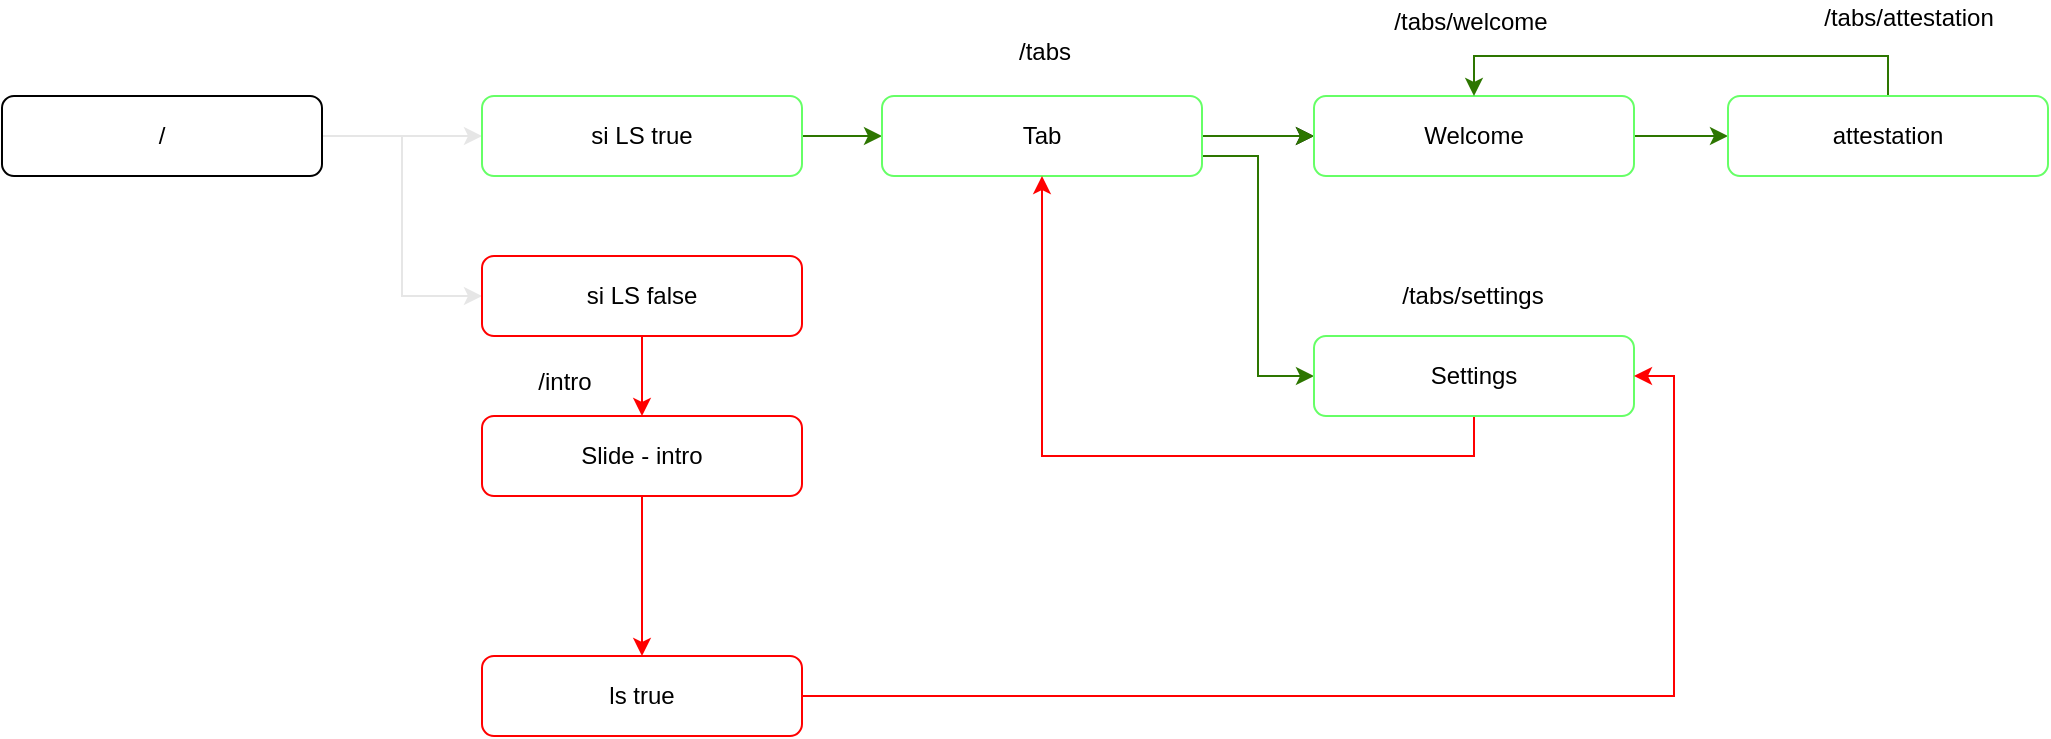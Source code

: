 <mxfile version="13.10.0" type="embed">
    <diagram id="2aqZPsSlmfOprvuGqqeM" name="Page-1">
        <mxGraphModel dx="1146" dy="1183" grid="0" gridSize="10" guides="1" tooltips="1" connect="1" arrows="1" fold="1" page="0" pageScale="1" pageWidth="827" pageHeight="1169" math="0" shadow="0">
            <root>
                <mxCell id="0"/>
                <mxCell id="1" parent="0"/>
                <mxCell id="5" value="" style="edgeStyle=orthogonalEdgeStyle;rounded=0;orthogonalLoop=1;jettySize=auto;html=1;fillColor=#60a917;strokeColor=#E6E6E6;" parent="1" source="3" target="4" edge="1">
                    <mxGeometry relative="1" as="geometry"/>
                </mxCell>
                <mxCell id="18" value="" style="edgeStyle=orthogonalEdgeStyle;rounded=0;orthogonalLoop=1;jettySize=auto;html=1;exitX=1;exitY=0.5;exitDx=0;exitDy=0;strokeColor=#E6E6E6;" parent="1" source="3" target="17" edge="1">
                    <mxGeometry relative="1" as="geometry">
                        <Array as="points">
                            <mxPoint x="240" y="60"/>
                            <mxPoint x="240" y="140"/>
                        </Array>
                    </mxGeometry>
                </mxCell>
                <mxCell id="3" value="/" style="rounded=1;whiteSpace=wrap;html=1;" parent="1" vertex="1">
                    <mxGeometry x="40" y="40" width="160" height="40" as="geometry"/>
                </mxCell>
                <mxCell id="7" value="" style="edgeStyle=orthogonalEdgeStyle;rounded=0;orthogonalLoop=1;jettySize=auto;html=1;fillColor=#60a917;strokeColor=#2D7600;" parent="1" source="4" target="6" edge="1">
                    <mxGeometry relative="1" as="geometry"/>
                </mxCell>
                <mxCell id="4" value="si LS true" style="rounded=1;whiteSpace=wrap;html=1;strokeColor=#66FF66;" parent="1" vertex="1">
                    <mxGeometry x="280" y="40" width="160" height="40" as="geometry"/>
                </mxCell>
                <mxCell id="10" value="" style="edgeStyle=orthogonalEdgeStyle;rounded=0;orthogonalLoop=1;jettySize=auto;html=1;" parent="1" source="6" target="9" edge="1">
                    <mxGeometry relative="1" as="geometry"/>
                </mxCell>
                <mxCell id="11" value="" style="edgeStyle=orthogonalEdgeStyle;rounded=0;orthogonalLoop=1;jettySize=auto;html=1;fillColor=#60a917;strokeColor=#2D7600;" parent="1" source="6" target="9" edge="1">
                    <mxGeometry relative="1" as="geometry"/>
                </mxCell>
                <mxCell id="15" value="" style="edgeStyle=orthogonalEdgeStyle;rounded=0;orthogonalLoop=1;jettySize=auto;html=1;entryX=0;entryY=0.5;entryDx=0;entryDy=0;fillColor=#60a917;strokeColor=#2D7600;exitX=1;exitY=0.75;exitDx=0;exitDy=0;" parent="1" source="6" target="14" edge="1">
                    <mxGeometry relative="1" as="geometry">
                        <mxPoint x="647" y="73" as="sourcePoint"/>
                    </mxGeometry>
                </mxCell>
                <mxCell id="6" value="Tab" style="rounded=1;whiteSpace=wrap;html=1;strokeColor=#66FF66;" parent="1" vertex="1">
                    <mxGeometry x="480" y="40" width="160" height="40" as="geometry"/>
                </mxCell>
                <mxCell id="26" value="" style="edgeStyle=orthogonalEdgeStyle;rounded=0;orthogonalLoop=1;jettySize=auto;html=1;strokeColor=#2D7600;fillColor=#60a917;" parent="1" source="9" target="25" edge="1">
                    <mxGeometry relative="1" as="geometry"/>
                </mxCell>
                <mxCell id="9" value="Welcome" style="rounded=1;whiteSpace=wrap;html=1;strokeColor=#66FF66;" parent="1" vertex="1">
                    <mxGeometry x="696" y="40" width="160" height="40" as="geometry"/>
                </mxCell>
                <mxCell id="24" style="edgeStyle=orthogonalEdgeStyle;rounded=0;orthogonalLoop=1;jettySize=auto;html=1;entryX=0.5;entryY=1;entryDx=0;entryDy=0;strokeColor=#FF0000;exitX=0.5;exitY=1;exitDx=0;exitDy=0;" parent="1" source="14" target="6" edge="1">
                    <mxGeometry relative="1" as="geometry"/>
                </mxCell>
                <mxCell id="14" value="Settings" style="rounded=1;whiteSpace=wrap;html=1;strokeColor=#66FF66;" parent="1" vertex="1">
                    <mxGeometry x="696" y="160" width="160" height="40" as="geometry"/>
                </mxCell>
                <mxCell id="20" value="" style="edgeStyle=orthogonalEdgeStyle;rounded=0;orthogonalLoop=1;jettySize=auto;html=1;strokeColor=#FF0000;" parent="1" source="17" target="19" edge="1">
                    <mxGeometry relative="1" as="geometry"/>
                </mxCell>
                <mxCell id="17" value="si LS false" style="rounded=1;whiteSpace=wrap;html=1;strokeColor=#FF0000;" parent="1" vertex="1">
                    <mxGeometry x="280" y="120" width="160" height="40" as="geometry"/>
                </mxCell>
                <mxCell id="22" value="" style="edgeStyle=orthogonalEdgeStyle;rounded=0;orthogonalLoop=1;jettySize=auto;html=1;strokeColor=#FF0000;" parent="1" source="19" target="21" edge="1">
                    <mxGeometry relative="1" as="geometry"/>
                </mxCell>
                <mxCell id="19" value="Slide - intro" style="rounded=1;whiteSpace=wrap;html=1;strokeColor=#FF0000;" parent="1" vertex="1">
                    <mxGeometry x="280" y="200" width="160" height="40" as="geometry"/>
                </mxCell>
                <mxCell id="23" style="edgeStyle=orthogonalEdgeStyle;rounded=0;orthogonalLoop=1;jettySize=auto;html=1;entryX=1;entryY=0.5;entryDx=0;entryDy=0;fillColor=#0050ef;strokeColor=#FF0000;" parent="1" source="21" target="14" edge="1">
                    <mxGeometry relative="1" as="geometry">
                        <mxPoint x="700" y="60" as="targetPoint"/>
                    </mxGeometry>
                </mxCell>
                <mxCell id="21" value="ls true" style="rounded=1;whiteSpace=wrap;html=1;strokeColor=#FF0000;" parent="1" vertex="1">
                    <mxGeometry x="280" y="320" width="160" height="40" as="geometry"/>
                </mxCell>
                <mxCell id="27" style="edgeStyle=orthogonalEdgeStyle;rounded=0;orthogonalLoop=1;jettySize=auto;html=1;entryX=0.5;entryY=0;entryDx=0;entryDy=0;strokeColor=#2D7600;exitX=0.5;exitY=0;exitDx=0;exitDy=0;fillColor=#60a917;" parent="1" source="25" target="9" edge="1">
                    <mxGeometry relative="1" as="geometry"/>
                </mxCell>
                <mxCell id="25" value="attestation" style="rounded=1;whiteSpace=wrap;html=1;strokeColor=#66FF66;" parent="1" vertex="1">
                    <mxGeometry x="903" y="40" width="160" height="40" as="geometry"/>
                </mxCell>
                <mxCell id="29" value="/tabs" style="text;html=1;align=center;verticalAlign=middle;resizable=0;points=[];autosize=1;" parent="1" vertex="1">
                    <mxGeometry x="543" y="9" width="36" height="17" as="geometry"/>
                </mxCell>
                <mxCell id="30" value="/tabs/welcome" style="text;html=1;align=center;verticalAlign=middle;resizable=0;points=[];autosize=1;" parent="1" vertex="1">
                    <mxGeometry x="730" y="-6" width="87" height="17" as="geometry"/>
                </mxCell>
                <mxCell id="31" value="/tabs/settings" style="text;html=1;align=center;verticalAlign=middle;resizable=0;points=[];autosize=1;" parent="1" vertex="1">
                    <mxGeometry x="734" y="131.5" width="81" height="17" as="geometry"/>
                </mxCell>
                <mxCell id="32" value="/tabs/attestation" style="text;html=1;align=center;verticalAlign=middle;resizable=0;points=[];autosize=1;" parent="1" vertex="1">
                    <mxGeometry x="945" y="-8" width="95" height="17" as="geometry"/>
                </mxCell>
                <mxCell id="33" value="/intro" style="text;html=1;align=center;verticalAlign=middle;resizable=0;points=[];autosize=1;" parent="1" vertex="1">
                    <mxGeometry x="302" y="174" width="37" height="17" as="geometry"/>
                </mxCell>
            </root>
        </mxGraphModel>
    </diagram>
</mxfile>